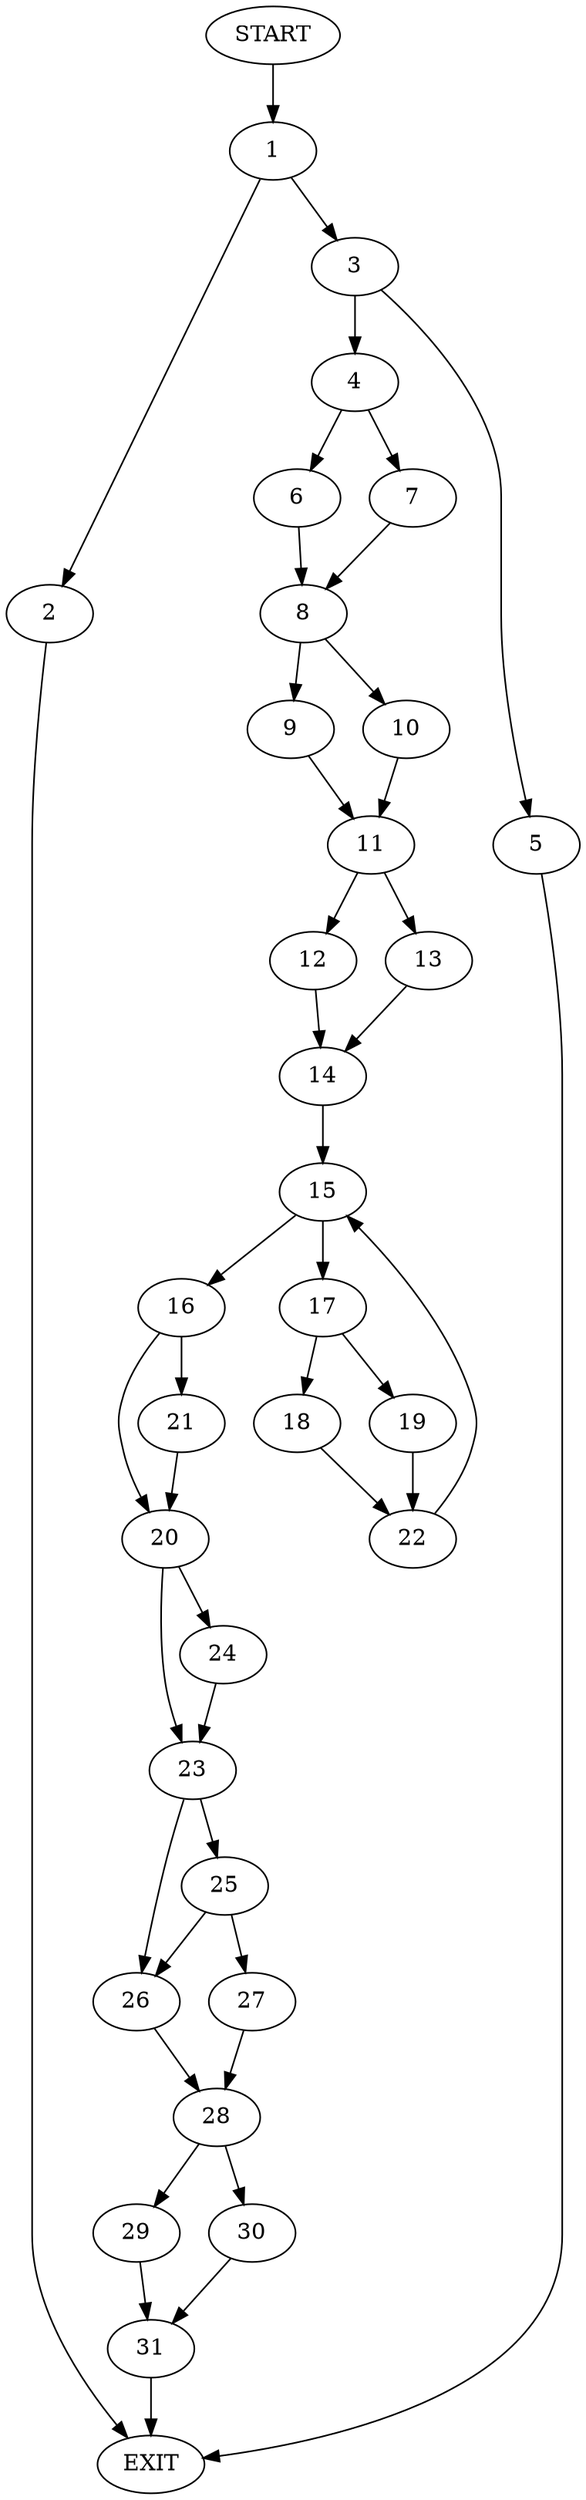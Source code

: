 digraph {
0 [label="START"]
32 [label="EXIT"]
0 -> 1
1 -> 2
1 -> 3
2 -> 32
3 -> 4
3 -> 5
5 -> 32
4 -> 6
4 -> 7
6 -> 8
7 -> 8
8 -> 9
8 -> 10
9 -> 11
10 -> 11
11 -> 12
11 -> 13
12 -> 14
13 -> 14
14 -> 15
15 -> 16
15 -> 17
17 -> 18
17 -> 19
16 -> 20
16 -> 21
18 -> 22
19 -> 22
22 -> 15
20 -> 23
20 -> 24
21 -> 20
24 -> 23
23 -> 25
23 -> 26
25 -> 26
25 -> 27
26 -> 28
27 -> 28
28 -> 29
28 -> 30
29 -> 31
30 -> 31
31 -> 32
}
